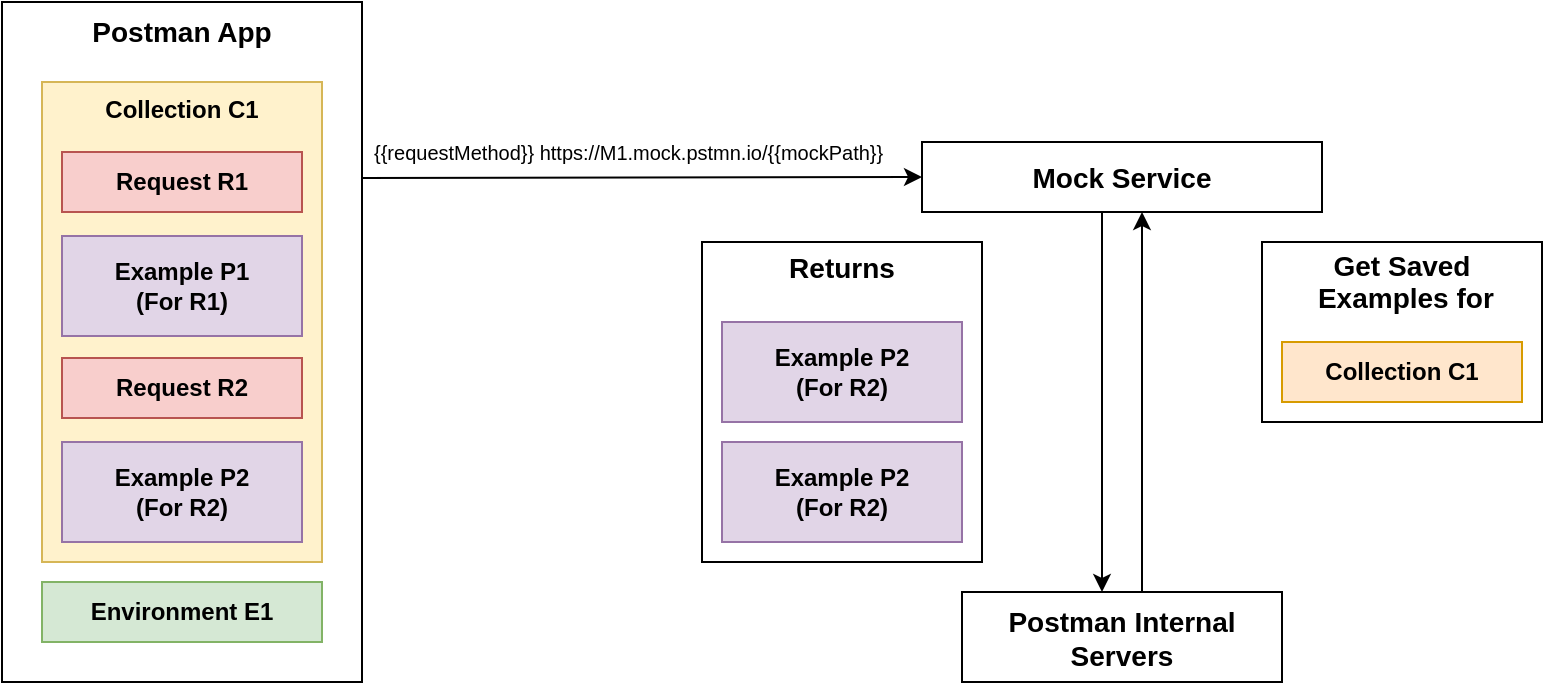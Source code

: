 <mxfile version="15.3.5" type="device"><diagram id="TB855iHaDW9daw1CnZLf" name="Page-1"><mxGraphModel dx="1106" dy="790" grid="1" gridSize="10" guides="1" tooltips="1" connect="1" arrows="1" fold="1" page="1" pageScale="1" pageWidth="827" pageHeight="1169" math="0" shadow="0"><root><mxCell id="0"/><mxCell id="1" parent="0"/><mxCell id="Ybp4XxSj9AhivPvpatNC-1" style="edgeStyle=none;curved=1;rounded=0;orthogonalLoop=1;jettySize=auto;html=1;entryX=0;entryY=0.5;entryDx=0;entryDy=0;endArrow=classic;startSize=14;endSize=6;sourcePerimeterSpacing=8;targetPerimeterSpacing=8;endFill=1;" parent="1" target="tn8dca5cDWTzA00JZnQW-16" edge="1"><mxGeometry relative="1" as="geometry"><mxPoint x="210" y="108" as="sourcePoint"/></mxGeometry></mxCell><mxCell id="tn8dca5cDWTzA00JZnQW-7" value="&lt;b&gt;&lt;font style=&quot;font-size: 14px&quot;&gt;Postman App&lt;/font&gt;&lt;/b&gt;" style="rounded=0;whiteSpace=wrap;html=1;verticalAlign=top;" parent="1" vertex="1"><mxGeometry x="30" y="20" width="180" height="340" as="geometry"/></mxCell><mxCell id="tn8dca5cDWTzA00JZnQW-9" value="&lt;b&gt;Environment E1&lt;/b&gt;" style="rounded=0;whiteSpace=wrap;html=1;verticalAlign=middle;labelBackgroundColor=none;fillColor=#d5e8d4;strokeColor=#82b366;glass=0;" parent="1" vertex="1"><mxGeometry x="50" y="310" width="140" height="30" as="geometry"/></mxCell><mxCell id="tn8dca5cDWTzA00JZnQW-11" value="&lt;b&gt;Collection C1&lt;/b&gt;" style="rounded=0;whiteSpace=wrap;html=1;verticalAlign=top;fillColor=#fff2cc;strokeColor=#d6b656;" parent="1" vertex="1"><mxGeometry x="50" y="60" width="140" height="240" as="geometry"/></mxCell><mxCell id="tn8dca5cDWTzA00JZnQW-6" value="&lt;b&gt;Request R1&lt;/b&gt;" style="rounded=0;whiteSpace=wrap;html=1;verticalAlign=middle;fillColor=#f8cecc;strokeColor=#b85450;" parent="1" vertex="1"><mxGeometry x="60" y="95" width="120" height="30" as="geometry"/></mxCell><mxCell id="tn8dca5cDWTzA00JZnQW-8" value="&lt;b&gt;Request R2&lt;/b&gt;" style="rounded=0;whiteSpace=wrap;html=1;verticalAlign=middle;fillColor=#f8cecc;strokeColor=#b85450;" parent="1" vertex="1"><mxGeometry x="60" y="198" width="120" height="30" as="geometry"/></mxCell><mxCell id="tn8dca5cDWTzA00JZnQW-5" value="&lt;b&gt;Example P1&lt;br&gt;(For R1)&lt;/b&gt;" style="rounded=0;whiteSpace=wrap;html=1;verticalAlign=middle;fillColor=#e1d5e7;strokeColor=#9673a6;" parent="1" vertex="1"><mxGeometry x="60" y="137" width="120" height="50" as="geometry"/></mxCell><mxCell id="tn8dca5cDWTzA00JZnQW-10" value="&lt;b&gt;Example P2&lt;br&gt;(For R2)&lt;/b&gt;" style="rounded=0;whiteSpace=wrap;html=1;verticalAlign=middle;fillColor=#e1d5e7;strokeColor=#9673a6;" parent="1" vertex="1"><mxGeometry x="60" y="240" width="120" height="50" as="geometry"/></mxCell><mxCell id="tn8dca5cDWTzA00JZnQW-16" value="&lt;font style=&quot;font-size: 14px&quot;&gt;&lt;b&gt;Mock Service&lt;/b&gt;&lt;/font&gt;" style="rounded=0;whiteSpace=wrap;html=1;glass=0;labelBackgroundColor=none;gradientColor=none;verticalAlign=middle;align=center;" parent="1" vertex="1"><mxGeometry x="490" y="90" width="200" height="35" as="geometry"/></mxCell><mxCell id="Ybp4XxSj9AhivPvpatNC-4" value="&lt;b&gt;&lt;font style=&quot;font-size: 14px&quot;&gt;Postman Internal Servers&lt;/font&gt;&lt;/b&gt;" style="rounded=0;whiteSpace=wrap;html=1;hachureGap=4;pointerEvents=0;" parent="1" vertex="1"><mxGeometry x="510" y="315" width="160" height="45" as="geometry"/></mxCell><mxCell id="Ybp4XxSj9AhivPvpatNC-6" style="edgeStyle=orthogonalEdgeStyle;rounded=0;orthogonalLoop=1;jettySize=auto;html=1;exitX=0.5;exitY=1;exitDx=0;exitDy=0;entryX=0.5;entryY=0;entryDx=0;entryDy=0;startArrow=classic;startFill=1;endArrow=none;endFill=0;" parent="1" edge="1"><mxGeometry relative="1" as="geometry"><mxPoint x="600" y="125" as="sourcePoint"/><mxPoint x="600" y="315.0" as="targetPoint"/></mxGeometry></mxCell><mxCell id="Ybp4XxSj9AhivPvpatNC-7" style="edgeStyle=orthogonalEdgeStyle;rounded=0;orthogonalLoop=1;jettySize=auto;html=1;exitX=0.5;exitY=1;exitDx=0;exitDy=0;entryX=0.5;entryY=0;entryDx=0;entryDy=0;endArrow=classic;endFill=1;" parent="1" edge="1"><mxGeometry relative="1" as="geometry"><mxPoint x="580" y="125" as="sourcePoint"/><mxPoint x="580" y="315.0" as="targetPoint"/></mxGeometry></mxCell><mxCell id="Ybp4XxSj9AhivPvpatNC-11" value="" style="group" parent="1" vertex="1" connectable="0"><mxGeometry x="380" y="140" width="140" height="160" as="geometry"/></mxCell><mxCell id="Ybp4XxSj9AhivPvpatNC-3" value="&lt;font style=&quot;font-size: 14px&quot;&gt;&lt;b&gt;Returns&lt;br&gt;&lt;br&gt;&lt;br&gt;&lt;br&gt;&lt;br&gt;&lt;br&gt;&lt;br&gt;&lt;br&gt;&lt;br&gt;&lt;/b&gt;&lt;/font&gt;" style="rounded=0;whiteSpace=wrap;html=1;hachureGap=4;pointerEvents=0;" parent="Ybp4XxSj9AhivPvpatNC-11" vertex="1"><mxGeometry width="140" height="160" as="geometry"/></mxCell><mxCell id="Ybp4XxSj9AhivPvpatNC-8" value="&lt;b&gt;Example P2&lt;br&gt;(For R2)&lt;/b&gt;" style="rounded=0;whiteSpace=wrap;html=1;verticalAlign=middle;fillColor=#e1d5e7;strokeColor=#9673a6;" parent="Ybp4XxSj9AhivPvpatNC-11" vertex="1"><mxGeometry x="10" y="40" width="120" height="50" as="geometry"/></mxCell><mxCell id="Ybp4XxSj9AhivPvpatNC-9" value="&lt;b&gt;Example P2&lt;br&gt;(For R2)&lt;/b&gt;" style="rounded=0;whiteSpace=wrap;html=1;verticalAlign=middle;fillColor=#e1d5e7;strokeColor=#9673a6;" parent="Ybp4XxSj9AhivPvpatNC-11" vertex="1"><mxGeometry x="10" y="100" width="120" height="50" as="geometry"/></mxCell><mxCell id="Ybp4XxSj9AhivPvpatNC-12" value="" style="group" parent="1" vertex="1" connectable="0"><mxGeometry x="660" y="140" width="140" height="90" as="geometry"/></mxCell><mxCell id="Ybp4XxSj9AhivPvpatNC-5" value="&lt;font style=&quot;font-size: 14px&quot;&gt;&lt;b&gt;Get Saved&lt;br&gt;&amp;nbsp;Examples for&lt;br&gt;&lt;br&gt;&lt;br&gt;&lt;br&gt;&lt;/b&gt;&lt;/font&gt;" style="rounded=0;whiteSpace=wrap;html=1;hachureGap=4;pointerEvents=0;" parent="Ybp4XxSj9AhivPvpatNC-12" vertex="1"><mxGeometry width="140" height="90" as="geometry"/></mxCell><mxCell id="Ybp4XxSj9AhivPvpatNC-10" value="&lt;b&gt;Collection C1&lt;/b&gt;" style="rounded=0;whiteSpace=wrap;html=1;verticalAlign=middle;fillColor=#ffe6cc;strokeColor=#d79b00;" parent="Ybp4XxSj9AhivPvpatNC-12" vertex="1"><mxGeometry x="10" y="50" width="120" height="30" as="geometry"/></mxCell><mxCell id="Ybp4XxSj9AhivPvpatNC-16" value="{{requestMethod}} https://M1.mock.pstmn.io/{{mockPath}}" style="text;strokeColor=none;fillColor=none;align=left;verticalAlign=middle;spacingLeft=4;spacingRight=4;overflow=hidden;points=[[0,0.5],[1,0.5]];portConstraint=eastwest;rotatable=0;hachureGap=4;pointerEvents=0;fontSize=10;labelBorderColor=none;" parent="1" vertex="1"><mxGeometry x="210" y="80" width="320" height="30" as="geometry"/></mxCell></root></mxGraphModel></diagram></mxfile>